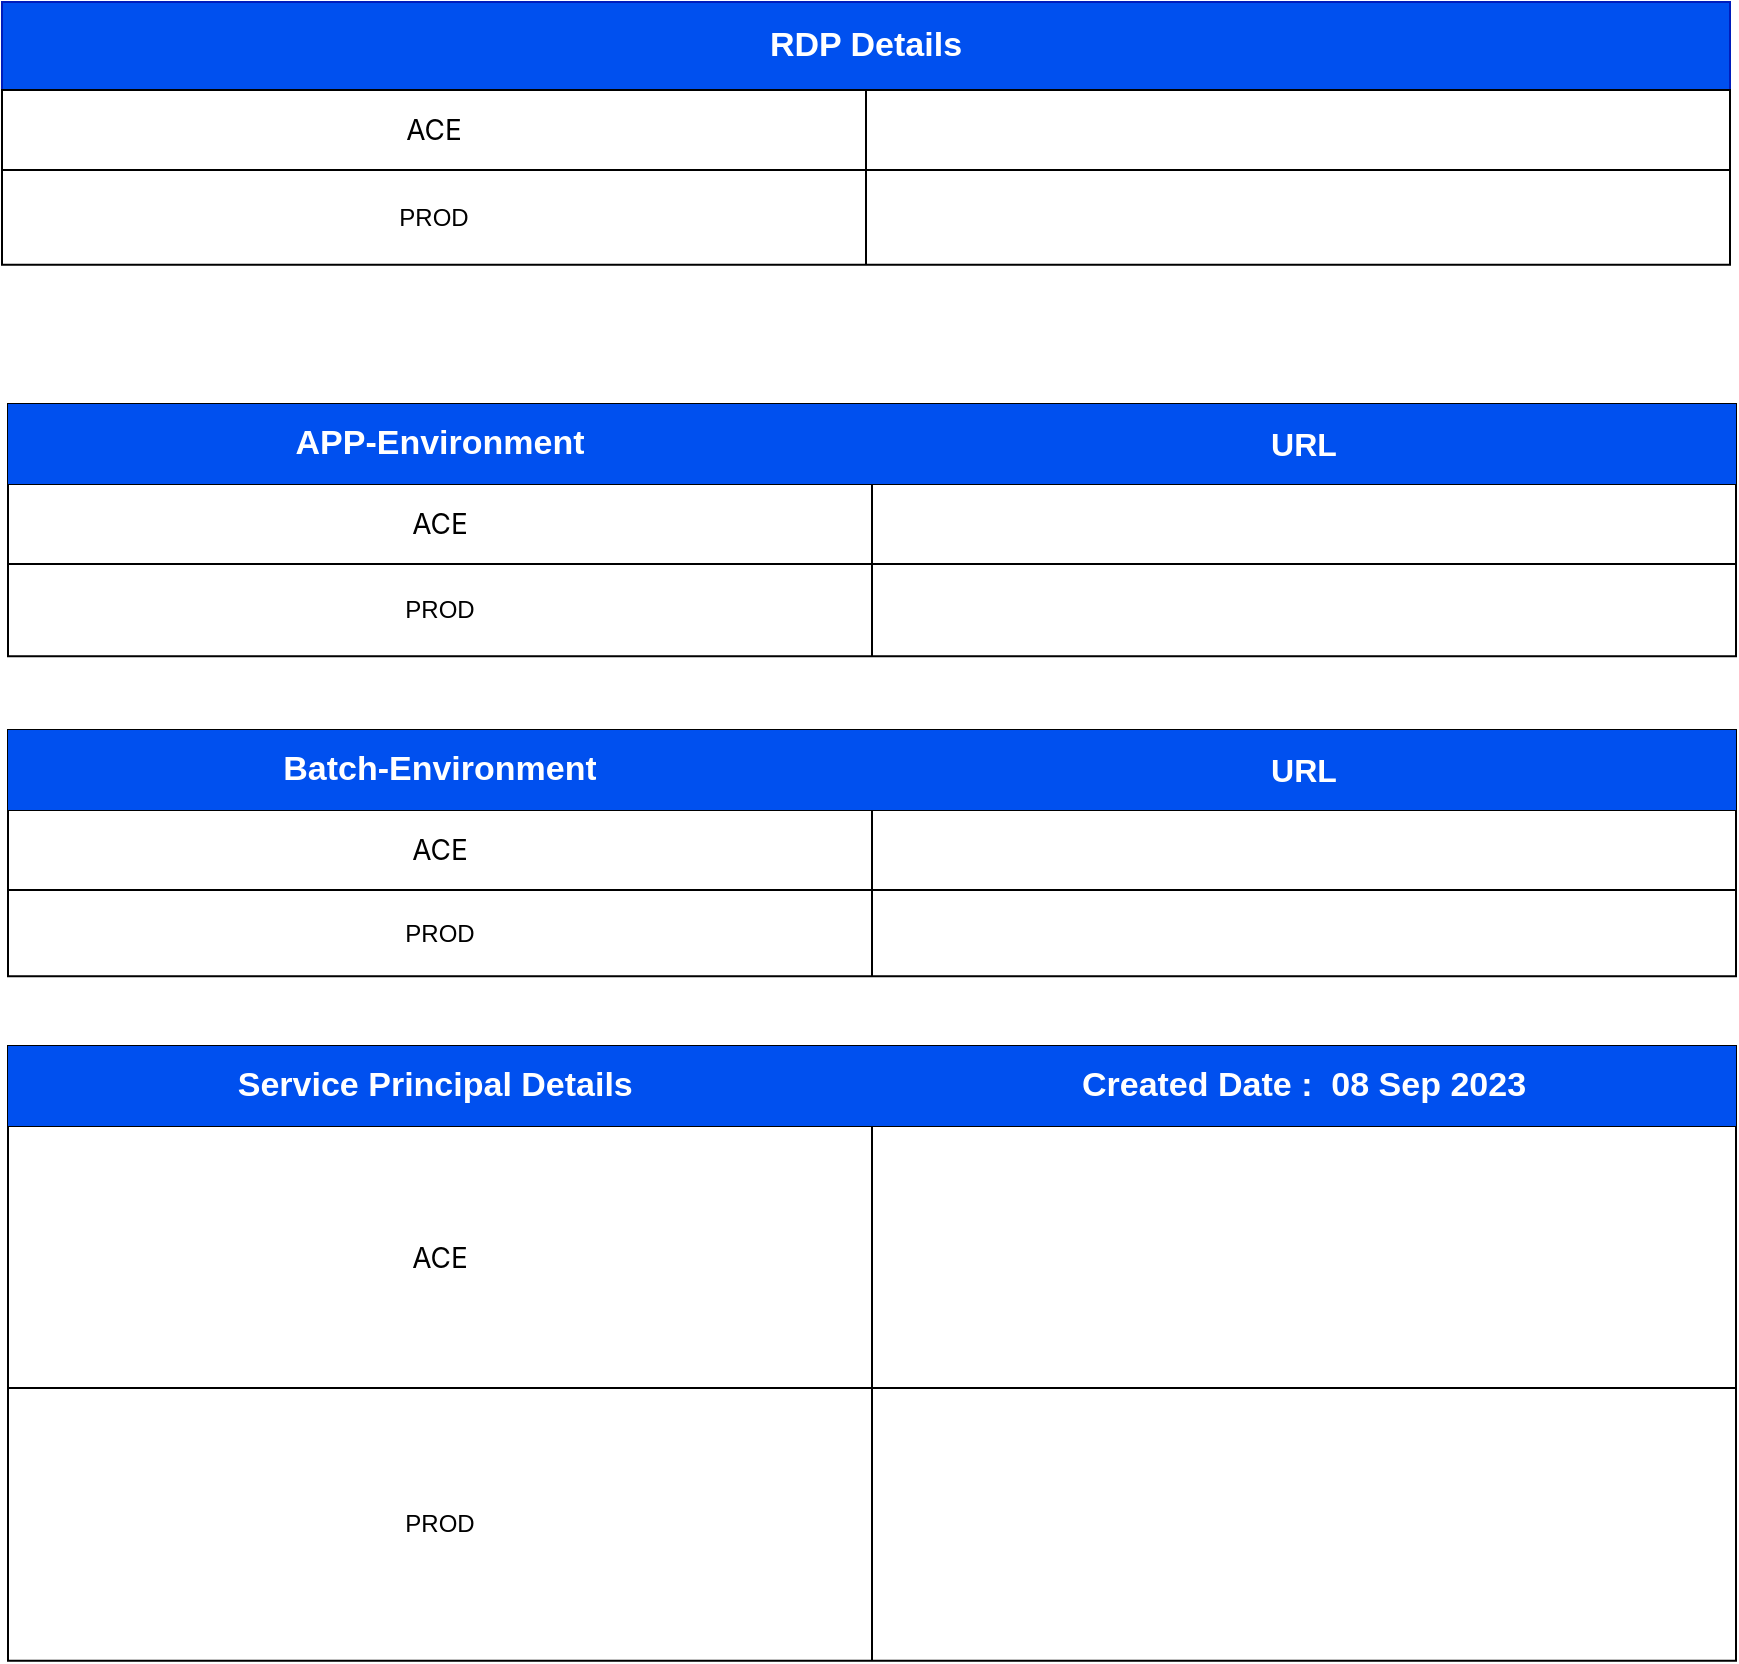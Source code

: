<mxfile version="24.3.1" type="device">
  <diagram name="Page-1" id="wYpSy_FVv4PMkY7upCpv">
    <mxGraphModel dx="1486" dy="808" grid="0" gridSize="10" guides="1" tooltips="1" connect="1" arrows="1" fold="1" page="0" pageScale="1" pageWidth="850" pageHeight="1100" math="0" shadow="0">
      <root>
        <mxCell id="0" />
        <mxCell id="1" parent="0" />
        <mxCell id="hl_ILmA1K6pHL_7yyGrY-1" value="&lt;b&gt;&lt;font style=&quot;font-size: 17px;&quot;&gt;RDP Details&lt;/font&gt;&lt;/b&gt;" style="rounded=0;whiteSpace=wrap;html=1;fillColor=#0050ef;fontColor=#ffffff;strokeColor=#001DBC;" vertex="1" parent="1">
          <mxGeometry x="240" y="18" width="864" height="44" as="geometry" />
        </mxCell>
        <mxCell id="hl_ILmA1K6pHL_7yyGrY-89" value="" style="shape=table;startSize=0;container=1;collapsible=0;childLayout=tableLayout;" vertex="1" parent="1">
          <mxGeometry x="240" y="62" width="864" height="87.34" as="geometry" />
        </mxCell>
        <mxCell id="hl_ILmA1K6pHL_7yyGrY-90" value="" style="shape=tableRow;horizontal=0;startSize=0;swimlaneHead=0;swimlaneBody=0;strokeColor=inherit;top=0;left=0;bottom=0;right=0;collapsible=0;dropTarget=0;fillColor=none;points=[[0,0.5],[1,0.5]];portConstraint=eastwest;" vertex="1" parent="hl_ILmA1K6pHL_7yyGrY-89">
          <mxGeometry width="864" height="40" as="geometry" />
        </mxCell>
        <mxCell id="hl_ILmA1K6pHL_7yyGrY-91" value="&lt;span style=&quot;font-family: -apple-system, BlinkMacSystemFont, &amp;quot;Segoe UI&amp;quot;, Oxygen, Ubuntu, Roboto, Cantarell, &amp;quot;Fira Sans&amp;quot;, &amp;quot;Droid Sans&amp;quot;, &amp;quot;Helvetica Neue&amp;quot;, sans-serif; font-size: 14px;&quot;&gt;ACE&lt;/span&gt;" style="shape=partialRectangle;html=1;whiteSpace=wrap;connectable=0;strokeColor=inherit;overflow=hidden;fillColor=none;top=0;left=0;bottom=0;right=0;pointerEvents=1;" vertex="1" parent="hl_ILmA1K6pHL_7yyGrY-90">
          <mxGeometry width="432" height="40" as="geometry">
            <mxRectangle width="432" height="40" as="alternateBounds" />
          </mxGeometry>
        </mxCell>
        <mxCell id="hl_ILmA1K6pHL_7yyGrY-92" value="" style="shape=partialRectangle;html=1;whiteSpace=wrap;connectable=0;strokeColor=inherit;overflow=hidden;fillColor=none;top=0;left=0;bottom=0;right=0;pointerEvents=1;" vertex="1" parent="hl_ILmA1K6pHL_7yyGrY-90">
          <mxGeometry x="432" width="432" height="40" as="geometry">
            <mxRectangle width="432" height="40" as="alternateBounds" />
          </mxGeometry>
        </mxCell>
        <mxCell id="hl_ILmA1K6pHL_7yyGrY-93" value="" style="shape=tableRow;horizontal=0;startSize=0;swimlaneHead=0;swimlaneBody=0;strokeColor=inherit;top=0;left=0;bottom=0;right=0;collapsible=0;dropTarget=0;fillColor=none;points=[[0,0.5],[1,0.5]];portConstraint=eastwest;" vertex="1" parent="hl_ILmA1K6pHL_7yyGrY-89">
          <mxGeometry y="40" width="864" height="47" as="geometry" />
        </mxCell>
        <mxCell id="hl_ILmA1K6pHL_7yyGrY-94" value="PROD" style="shape=partialRectangle;html=1;whiteSpace=wrap;connectable=0;strokeColor=inherit;overflow=hidden;fillColor=none;top=0;left=0;bottom=0;right=0;pointerEvents=1;" vertex="1" parent="hl_ILmA1K6pHL_7yyGrY-93">
          <mxGeometry width="432" height="47" as="geometry">
            <mxRectangle width="432" height="47" as="alternateBounds" />
          </mxGeometry>
        </mxCell>
        <mxCell id="hl_ILmA1K6pHL_7yyGrY-95" value="" style="shape=partialRectangle;html=1;whiteSpace=wrap;connectable=0;strokeColor=inherit;overflow=hidden;fillColor=none;top=0;left=0;bottom=0;right=0;pointerEvents=1;" vertex="1" parent="hl_ILmA1K6pHL_7yyGrY-93">
          <mxGeometry x="432" width="432" height="47" as="geometry">
            <mxRectangle width="432" height="47" as="alternateBounds" />
          </mxGeometry>
        </mxCell>
        <mxCell id="hl_ILmA1K6pHL_7yyGrY-98" value="" style="shape=table;startSize=0;container=1;collapsible=0;childLayout=tableLayout;" vertex="1" parent="1">
          <mxGeometry x="243" y="219" width="864" height="126.18" as="geometry" />
        </mxCell>
        <mxCell id="hl_ILmA1K6pHL_7yyGrY-99" value="" style="shape=tableRow;horizontal=0;startSize=0;swimlaneHead=0;swimlaneBody=0;strokeColor=inherit;top=0;left=0;bottom=0;right=0;collapsible=0;dropTarget=0;fillColor=none;points=[[0,0.5],[1,0.5]];portConstraint=eastwest;" vertex="1" parent="hl_ILmA1K6pHL_7yyGrY-98">
          <mxGeometry width="864" height="40" as="geometry" />
        </mxCell>
        <mxCell id="hl_ILmA1K6pHL_7yyGrY-100" value="&lt;strong&gt;&lt;font style=&quot;font-size: 17px;&quot;&gt;APP-Environment&lt;/font&gt;&lt;/strong&gt;" style="shape=partialRectangle;html=1;whiteSpace=wrap;connectable=0;strokeColor=#001DBC;overflow=hidden;fillColor=#0050ef;top=0;left=0;bottom=0;right=0;pointerEvents=1;fontColor=#ffffff;" vertex="1" parent="hl_ILmA1K6pHL_7yyGrY-99">
          <mxGeometry width="432" height="40" as="geometry">
            <mxRectangle width="432" height="40" as="alternateBounds" />
          </mxGeometry>
        </mxCell>
        <mxCell id="hl_ILmA1K6pHL_7yyGrY-101" value="&lt;strong&gt;&lt;span style=&quot;font-size: 12pt;&quot;&gt;URL&lt;/span&gt;&lt;/strong&gt;" style="shape=partialRectangle;html=1;whiteSpace=wrap;connectable=0;strokeColor=#001DBC;overflow=hidden;fillColor=#0050ef;top=0;left=0;bottom=0;right=0;pointerEvents=1;fontColor=#ffffff;" vertex="1" parent="hl_ILmA1K6pHL_7yyGrY-99">
          <mxGeometry x="432" width="432" height="40" as="geometry">
            <mxRectangle width="432" height="40" as="alternateBounds" />
          </mxGeometry>
        </mxCell>
        <mxCell id="hl_ILmA1K6pHL_7yyGrY-105" value="" style="shape=tableRow;horizontal=0;startSize=0;swimlaneHead=0;swimlaneBody=0;strokeColor=inherit;top=0;left=0;bottom=0;right=0;collapsible=0;dropTarget=0;fillColor=none;points=[[0,0.5],[1,0.5]];portConstraint=eastwest;" vertex="1" parent="hl_ILmA1K6pHL_7yyGrY-98">
          <mxGeometry y="40" width="864" height="40" as="geometry" />
        </mxCell>
        <mxCell id="hl_ILmA1K6pHL_7yyGrY-106" value="&lt;span style=&quot;font-family: -apple-system, BlinkMacSystemFont, &amp;quot;Segoe UI&amp;quot;, Oxygen, Ubuntu, Roboto, Cantarell, &amp;quot;Fira Sans&amp;quot;, &amp;quot;Droid Sans&amp;quot;, &amp;quot;Helvetica Neue&amp;quot;, sans-serif; font-size: 14px;&quot;&gt;ACE&lt;/span&gt;" style="shape=partialRectangle;html=1;whiteSpace=wrap;connectable=0;strokeColor=inherit;overflow=hidden;fillColor=none;top=0;left=0;bottom=0;right=0;pointerEvents=1;" vertex="1" parent="hl_ILmA1K6pHL_7yyGrY-105">
          <mxGeometry width="432" height="40" as="geometry">
            <mxRectangle width="432" height="40" as="alternateBounds" />
          </mxGeometry>
        </mxCell>
        <mxCell id="hl_ILmA1K6pHL_7yyGrY-107" value="" style="shape=partialRectangle;html=1;whiteSpace=wrap;connectable=0;strokeColor=inherit;overflow=hidden;fillColor=none;top=0;left=0;bottom=0;right=0;pointerEvents=1;" vertex="1" parent="hl_ILmA1K6pHL_7yyGrY-105">
          <mxGeometry x="432" width="432" height="40" as="geometry">
            <mxRectangle width="432" height="40" as="alternateBounds" />
          </mxGeometry>
        </mxCell>
        <mxCell id="hl_ILmA1K6pHL_7yyGrY-102" value="" style="shape=tableRow;horizontal=0;startSize=0;swimlaneHead=0;swimlaneBody=0;strokeColor=inherit;top=0;left=0;bottom=0;right=0;collapsible=0;dropTarget=0;fillColor=none;points=[[0,0.5],[1,0.5]];portConstraint=eastwest;" vertex="1" parent="hl_ILmA1K6pHL_7yyGrY-98">
          <mxGeometry y="80" width="864" height="46" as="geometry" />
        </mxCell>
        <mxCell id="hl_ILmA1K6pHL_7yyGrY-103" value="PROD" style="shape=partialRectangle;html=1;whiteSpace=wrap;connectable=0;strokeColor=inherit;overflow=hidden;fillColor=none;top=0;left=0;bottom=0;right=0;pointerEvents=1;" vertex="1" parent="hl_ILmA1K6pHL_7yyGrY-102">
          <mxGeometry width="432" height="46" as="geometry">
            <mxRectangle width="432" height="46" as="alternateBounds" />
          </mxGeometry>
        </mxCell>
        <mxCell id="hl_ILmA1K6pHL_7yyGrY-104" value="" style="shape=partialRectangle;html=1;whiteSpace=wrap;connectable=0;strokeColor=inherit;overflow=hidden;fillColor=none;top=0;left=0;bottom=0;right=0;pointerEvents=1;" vertex="1" parent="hl_ILmA1K6pHL_7yyGrY-102">
          <mxGeometry x="432" width="432" height="46" as="geometry">
            <mxRectangle width="432" height="46" as="alternateBounds" />
          </mxGeometry>
        </mxCell>
        <mxCell id="hl_ILmA1K6pHL_7yyGrY-109" value="" style="shape=table;startSize=0;container=1;collapsible=0;childLayout=tableLayout;" vertex="1" parent="1">
          <mxGeometry x="243" y="382" width="864" height="123.18" as="geometry" />
        </mxCell>
        <mxCell id="hl_ILmA1K6pHL_7yyGrY-110" value="" style="shape=tableRow;horizontal=0;startSize=0;swimlaneHead=0;swimlaneBody=0;strokeColor=inherit;top=0;left=0;bottom=0;right=0;collapsible=0;dropTarget=0;fillColor=none;points=[[0,0.5],[1,0.5]];portConstraint=eastwest;" vertex="1" parent="hl_ILmA1K6pHL_7yyGrY-109">
          <mxGeometry width="864" height="40" as="geometry" />
        </mxCell>
        <mxCell id="hl_ILmA1K6pHL_7yyGrY-111" value="&lt;strong&gt;&lt;font style=&quot;font-size: 17px;&quot;&gt;Batch-Environment&lt;/font&gt;&lt;/strong&gt;" style="shape=partialRectangle;html=1;whiteSpace=wrap;connectable=0;strokeColor=#001DBC;overflow=hidden;fillColor=#0050ef;top=0;left=0;bottom=0;right=0;pointerEvents=1;fontColor=#ffffff;" vertex="1" parent="hl_ILmA1K6pHL_7yyGrY-110">
          <mxGeometry width="432" height="40" as="geometry">
            <mxRectangle width="432" height="40" as="alternateBounds" />
          </mxGeometry>
        </mxCell>
        <mxCell id="hl_ILmA1K6pHL_7yyGrY-112" value="&lt;strong&gt;&lt;span style=&quot;font-size: 12pt;&quot;&gt;URL&lt;/span&gt;&lt;/strong&gt;" style="shape=partialRectangle;html=1;whiteSpace=wrap;connectable=0;strokeColor=#001DBC;overflow=hidden;fillColor=#0050ef;top=0;left=0;bottom=0;right=0;pointerEvents=1;fontColor=#ffffff;" vertex="1" parent="hl_ILmA1K6pHL_7yyGrY-110">
          <mxGeometry x="432" width="432" height="40" as="geometry">
            <mxRectangle width="432" height="40" as="alternateBounds" />
          </mxGeometry>
        </mxCell>
        <mxCell id="hl_ILmA1K6pHL_7yyGrY-113" value="" style="shape=tableRow;horizontal=0;startSize=0;swimlaneHead=0;swimlaneBody=0;strokeColor=inherit;top=0;left=0;bottom=0;right=0;collapsible=0;dropTarget=0;fillColor=none;points=[[0,0.5],[1,0.5]];portConstraint=eastwest;" vertex="1" parent="hl_ILmA1K6pHL_7yyGrY-109">
          <mxGeometry y="40" width="864" height="40" as="geometry" />
        </mxCell>
        <mxCell id="hl_ILmA1K6pHL_7yyGrY-114" value="&lt;span style=&quot;font-family: -apple-system, BlinkMacSystemFont, &amp;quot;Segoe UI&amp;quot;, Oxygen, Ubuntu, Roboto, Cantarell, &amp;quot;Fira Sans&amp;quot;, &amp;quot;Droid Sans&amp;quot;, &amp;quot;Helvetica Neue&amp;quot;, sans-serif; font-size: 14px;&quot;&gt;ACE&lt;/span&gt;" style="shape=partialRectangle;html=1;whiteSpace=wrap;connectable=0;strokeColor=inherit;overflow=hidden;fillColor=none;top=0;left=0;bottom=0;right=0;pointerEvents=1;" vertex="1" parent="hl_ILmA1K6pHL_7yyGrY-113">
          <mxGeometry width="432" height="40" as="geometry">
            <mxRectangle width="432" height="40" as="alternateBounds" />
          </mxGeometry>
        </mxCell>
        <mxCell id="hl_ILmA1K6pHL_7yyGrY-115" value="" style="shape=partialRectangle;html=1;whiteSpace=wrap;connectable=0;strokeColor=inherit;overflow=hidden;fillColor=none;top=0;left=0;bottom=0;right=0;pointerEvents=1;" vertex="1" parent="hl_ILmA1K6pHL_7yyGrY-113">
          <mxGeometry x="432" width="432" height="40" as="geometry">
            <mxRectangle width="432" height="40" as="alternateBounds" />
          </mxGeometry>
        </mxCell>
        <mxCell id="hl_ILmA1K6pHL_7yyGrY-116" value="" style="shape=tableRow;horizontal=0;startSize=0;swimlaneHead=0;swimlaneBody=0;strokeColor=inherit;top=0;left=0;bottom=0;right=0;collapsible=0;dropTarget=0;fillColor=none;points=[[0,0.5],[1,0.5]];portConstraint=eastwest;" vertex="1" parent="hl_ILmA1K6pHL_7yyGrY-109">
          <mxGeometry y="80" width="864" height="43" as="geometry" />
        </mxCell>
        <mxCell id="hl_ILmA1K6pHL_7yyGrY-117" value="PROD" style="shape=partialRectangle;html=1;whiteSpace=wrap;connectable=0;strokeColor=inherit;overflow=hidden;fillColor=none;top=0;left=0;bottom=0;right=0;pointerEvents=1;" vertex="1" parent="hl_ILmA1K6pHL_7yyGrY-116">
          <mxGeometry width="432" height="43" as="geometry">
            <mxRectangle width="432" height="43" as="alternateBounds" />
          </mxGeometry>
        </mxCell>
        <mxCell id="hl_ILmA1K6pHL_7yyGrY-118" value="" style="shape=partialRectangle;html=1;whiteSpace=wrap;connectable=0;strokeColor=inherit;overflow=hidden;fillColor=none;top=0;left=0;bottom=0;right=0;pointerEvents=1;" vertex="1" parent="hl_ILmA1K6pHL_7yyGrY-116">
          <mxGeometry x="432" width="432" height="43" as="geometry">
            <mxRectangle width="432" height="43" as="alternateBounds" />
          </mxGeometry>
        </mxCell>
        <mxCell id="hl_ILmA1K6pHL_7yyGrY-119" value="" style="shape=table;startSize=0;container=1;collapsible=0;childLayout=tableLayout;" vertex="1" parent="1">
          <mxGeometry x="243" y="540" width="864" height="307.38" as="geometry" />
        </mxCell>
        <mxCell id="hl_ILmA1K6pHL_7yyGrY-120" value="" style="shape=tableRow;horizontal=0;startSize=0;swimlaneHead=0;swimlaneBody=0;strokeColor=inherit;top=0;left=0;bottom=0;right=0;collapsible=0;dropTarget=0;fillColor=none;points=[[0,0.5],[1,0.5]];portConstraint=eastwest;" vertex="1" parent="hl_ILmA1K6pHL_7yyGrY-119">
          <mxGeometry width="864" height="40" as="geometry" />
        </mxCell>
        <mxCell id="hl_ILmA1K6pHL_7yyGrY-121" value="&lt;span style=&quot;font-size: 12pt;&quot;&gt;&lt;strong style=&quot;font-size: 17px;&quot;&gt;Service Principal Details&amp;nbsp;&lt;/strong&gt;&lt;/span&gt;" style="shape=partialRectangle;html=1;whiteSpace=wrap;connectable=0;strokeColor=#001DBC;overflow=hidden;fillColor=#0050ef;top=0;left=0;bottom=0;right=0;pointerEvents=1;fontColor=#ffffff;" vertex="1" parent="hl_ILmA1K6pHL_7yyGrY-120">
          <mxGeometry width="432" height="40" as="geometry">
            <mxRectangle width="432" height="40" as="alternateBounds" />
          </mxGeometry>
        </mxCell>
        <mxCell id="hl_ILmA1K6pHL_7yyGrY-122" value="&lt;span style=&quot;font-size: 12pt;&quot;&gt;&lt;strong style=&quot;font-size: 17px;&quot;&gt;Created Date :&amp;nbsp; 08 Sep 2023&lt;/strong&gt;&lt;/span&gt;" style="shape=partialRectangle;html=1;whiteSpace=wrap;connectable=0;strokeColor=#001DBC;overflow=hidden;fillColor=#0050ef;top=0;left=0;bottom=0;right=0;pointerEvents=1;fontColor=#ffffff;" vertex="1" parent="hl_ILmA1K6pHL_7yyGrY-120">
          <mxGeometry x="432" width="432" height="40" as="geometry">
            <mxRectangle width="432" height="40" as="alternateBounds" />
          </mxGeometry>
        </mxCell>
        <mxCell id="hl_ILmA1K6pHL_7yyGrY-123" value="" style="shape=tableRow;horizontal=0;startSize=0;swimlaneHead=0;swimlaneBody=0;strokeColor=inherit;top=0;left=0;bottom=0;right=0;collapsible=0;dropTarget=0;fillColor=none;points=[[0,0.5],[1,0.5]];portConstraint=eastwest;" vertex="1" parent="hl_ILmA1K6pHL_7yyGrY-119">
          <mxGeometry y="40" width="864" height="131" as="geometry" />
        </mxCell>
        <mxCell id="hl_ILmA1K6pHL_7yyGrY-124" value="&lt;span style=&quot;font-family: -apple-system, BlinkMacSystemFont, &amp;quot;Segoe UI&amp;quot;, Oxygen, Ubuntu, Roboto, Cantarell, &amp;quot;Fira Sans&amp;quot;, &amp;quot;Droid Sans&amp;quot;, &amp;quot;Helvetica Neue&amp;quot;, sans-serif; font-size: 14px;&quot;&gt;ACE&lt;/span&gt;" style="shape=partialRectangle;html=1;whiteSpace=wrap;connectable=0;strokeColor=inherit;overflow=hidden;fillColor=none;top=0;left=0;bottom=0;right=0;pointerEvents=1;" vertex="1" parent="hl_ILmA1K6pHL_7yyGrY-123">
          <mxGeometry width="432" height="131" as="geometry">
            <mxRectangle width="432" height="131" as="alternateBounds" />
          </mxGeometry>
        </mxCell>
        <mxCell id="hl_ILmA1K6pHL_7yyGrY-125" value="" style="shape=partialRectangle;html=1;whiteSpace=wrap;connectable=0;strokeColor=inherit;overflow=hidden;fillColor=none;top=0;left=0;bottom=0;right=0;pointerEvents=1;" vertex="1" parent="hl_ILmA1K6pHL_7yyGrY-123">
          <mxGeometry x="432" width="432" height="131" as="geometry">
            <mxRectangle width="432" height="131" as="alternateBounds" />
          </mxGeometry>
        </mxCell>
        <mxCell id="hl_ILmA1K6pHL_7yyGrY-126" value="" style="shape=tableRow;horizontal=0;startSize=0;swimlaneHead=0;swimlaneBody=0;strokeColor=inherit;top=0;left=0;bottom=0;right=0;collapsible=0;dropTarget=0;fillColor=none;points=[[0,0.5],[1,0.5]];portConstraint=eastwest;" vertex="1" parent="hl_ILmA1K6pHL_7yyGrY-119">
          <mxGeometry y="171" width="864" height="136" as="geometry" />
        </mxCell>
        <mxCell id="hl_ILmA1K6pHL_7yyGrY-127" value="PROD" style="shape=partialRectangle;html=1;whiteSpace=wrap;connectable=0;strokeColor=inherit;overflow=hidden;fillColor=none;top=0;left=0;bottom=0;right=0;pointerEvents=1;" vertex="1" parent="hl_ILmA1K6pHL_7yyGrY-126">
          <mxGeometry width="432" height="136" as="geometry">
            <mxRectangle width="432" height="136" as="alternateBounds" />
          </mxGeometry>
        </mxCell>
        <mxCell id="hl_ILmA1K6pHL_7yyGrY-128" value="" style="shape=partialRectangle;html=1;whiteSpace=wrap;connectable=0;strokeColor=inherit;overflow=hidden;fillColor=none;top=0;left=0;bottom=0;right=0;pointerEvents=1;" vertex="1" parent="hl_ILmA1K6pHL_7yyGrY-126">
          <mxGeometry x="432" width="432" height="136" as="geometry">
            <mxRectangle width="432" height="136" as="alternateBounds" />
          </mxGeometry>
        </mxCell>
      </root>
    </mxGraphModel>
  </diagram>
</mxfile>
